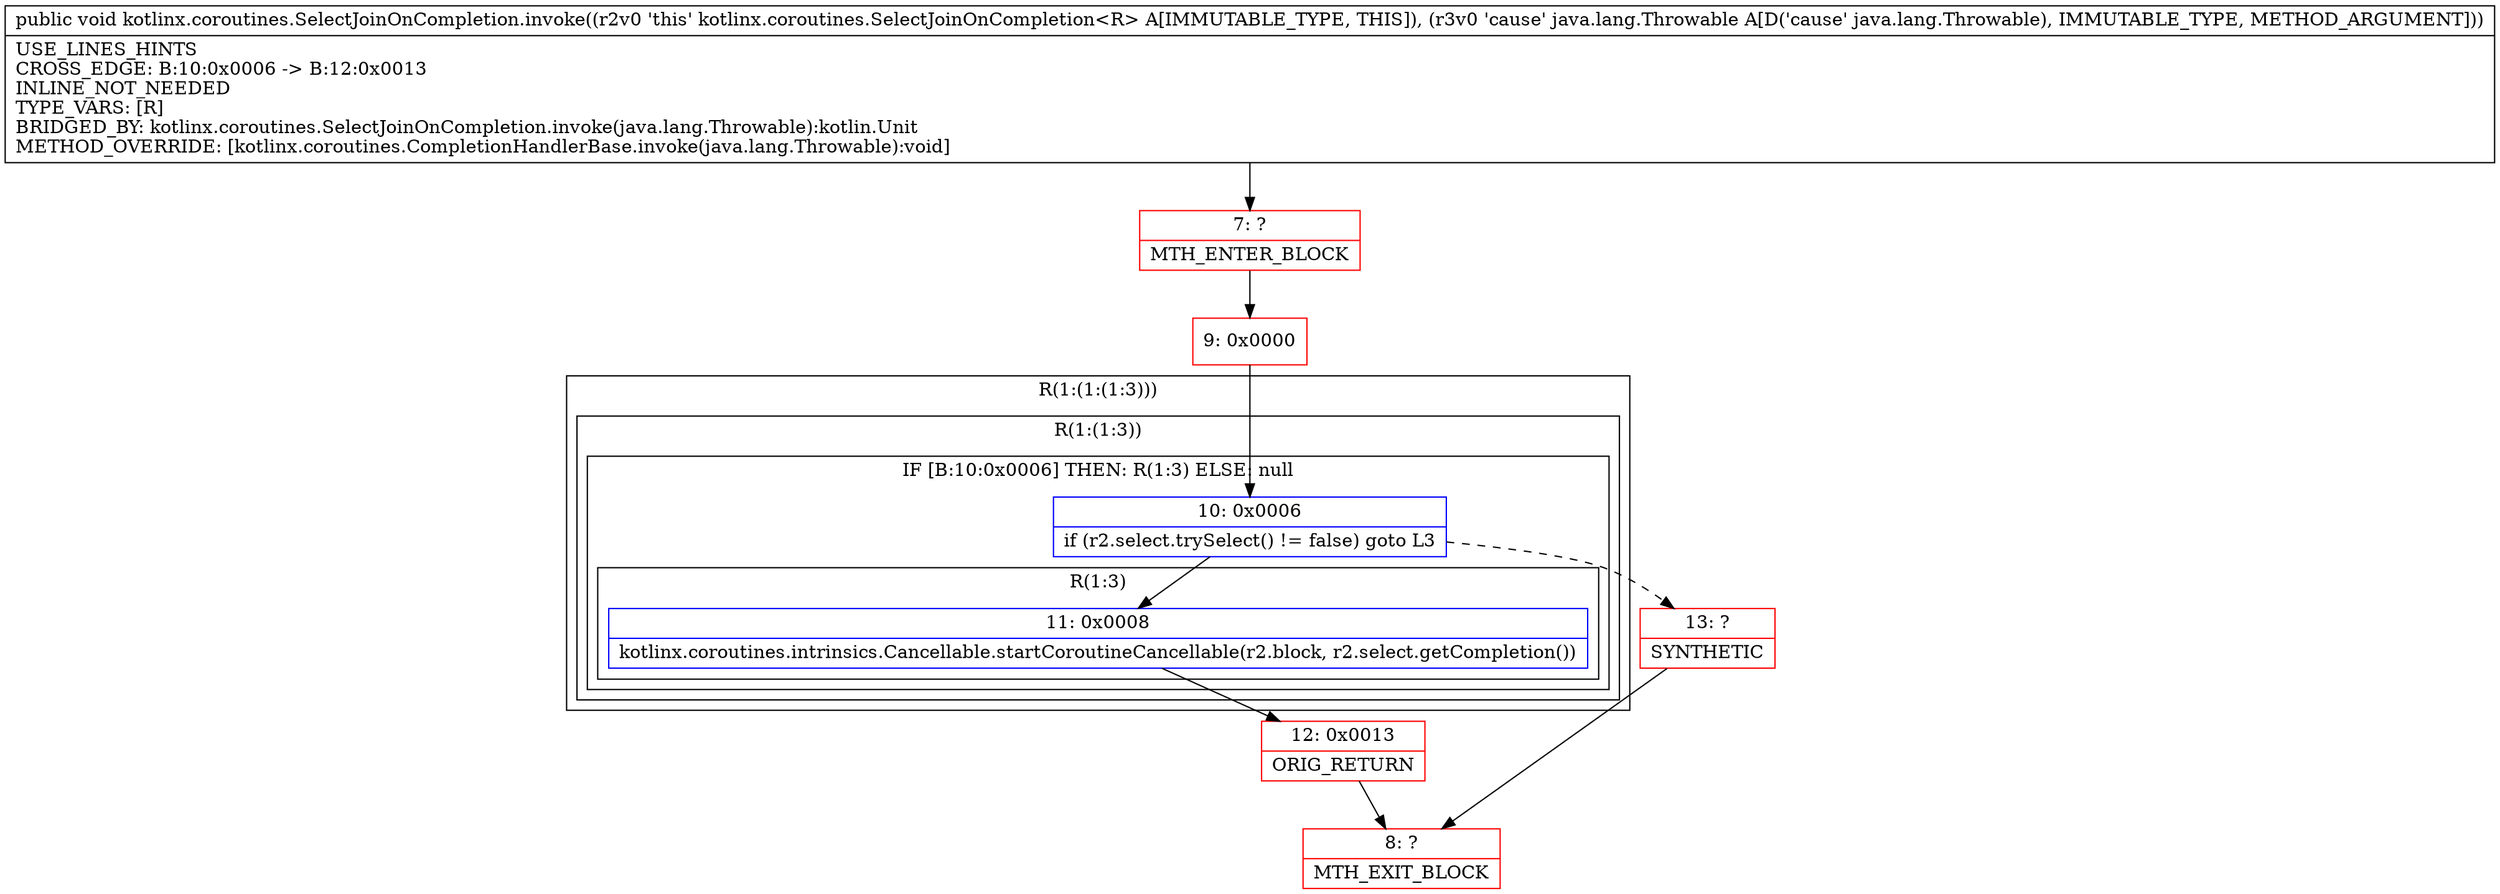 digraph "CFG forkotlinx.coroutines.SelectJoinOnCompletion.invoke(Ljava\/lang\/Throwable;)V" {
subgraph cluster_Region_1794729694 {
label = "R(1:(1:(1:3)))";
node [shape=record,color=blue];
subgraph cluster_Region_1753915887 {
label = "R(1:(1:3))";
node [shape=record,color=blue];
subgraph cluster_IfRegion_1666791450 {
label = "IF [B:10:0x0006] THEN: R(1:3) ELSE: null";
node [shape=record,color=blue];
Node_10 [shape=record,label="{10\:\ 0x0006|if (r2.select.trySelect() != false) goto L3\l}"];
subgraph cluster_Region_1882289637 {
label = "R(1:3)";
node [shape=record,color=blue];
Node_11 [shape=record,label="{11\:\ 0x0008|kotlinx.coroutines.intrinsics.Cancellable.startCoroutineCancellable(r2.block, r2.select.getCompletion())\l}"];
}
}
}
}
Node_7 [shape=record,color=red,label="{7\:\ ?|MTH_ENTER_BLOCK\l}"];
Node_9 [shape=record,color=red,label="{9\:\ 0x0000}"];
Node_12 [shape=record,color=red,label="{12\:\ 0x0013|ORIG_RETURN\l}"];
Node_8 [shape=record,color=red,label="{8\:\ ?|MTH_EXIT_BLOCK\l}"];
Node_13 [shape=record,color=red,label="{13\:\ ?|SYNTHETIC\l}"];
MethodNode[shape=record,label="{public void kotlinx.coroutines.SelectJoinOnCompletion.invoke((r2v0 'this' kotlinx.coroutines.SelectJoinOnCompletion\<R\> A[IMMUTABLE_TYPE, THIS]), (r3v0 'cause' java.lang.Throwable A[D('cause' java.lang.Throwable), IMMUTABLE_TYPE, METHOD_ARGUMENT]))  | USE_LINES_HINTS\lCROSS_EDGE: B:10:0x0006 \-\> B:12:0x0013\lINLINE_NOT_NEEDED\lTYPE_VARS: [R]\lBRIDGED_BY: kotlinx.coroutines.SelectJoinOnCompletion.invoke(java.lang.Throwable):kotlin.Unit\lMETHOD_OVERRIDE: [kotlinx.coroutines.CompletionHandlerBase.invoke(java.lang.Throwable):void]\l}"];
MethodNode -> Node_7;Node_10 -> Node_11;
Node_10 -> Node_13[style=dashed];
Node_11 -> Node_12;
Node_7 -> Node_9;
Node_9 -> Node_10;
Node_12 -> Node_8;
Node_13 -> Node_8;
}

